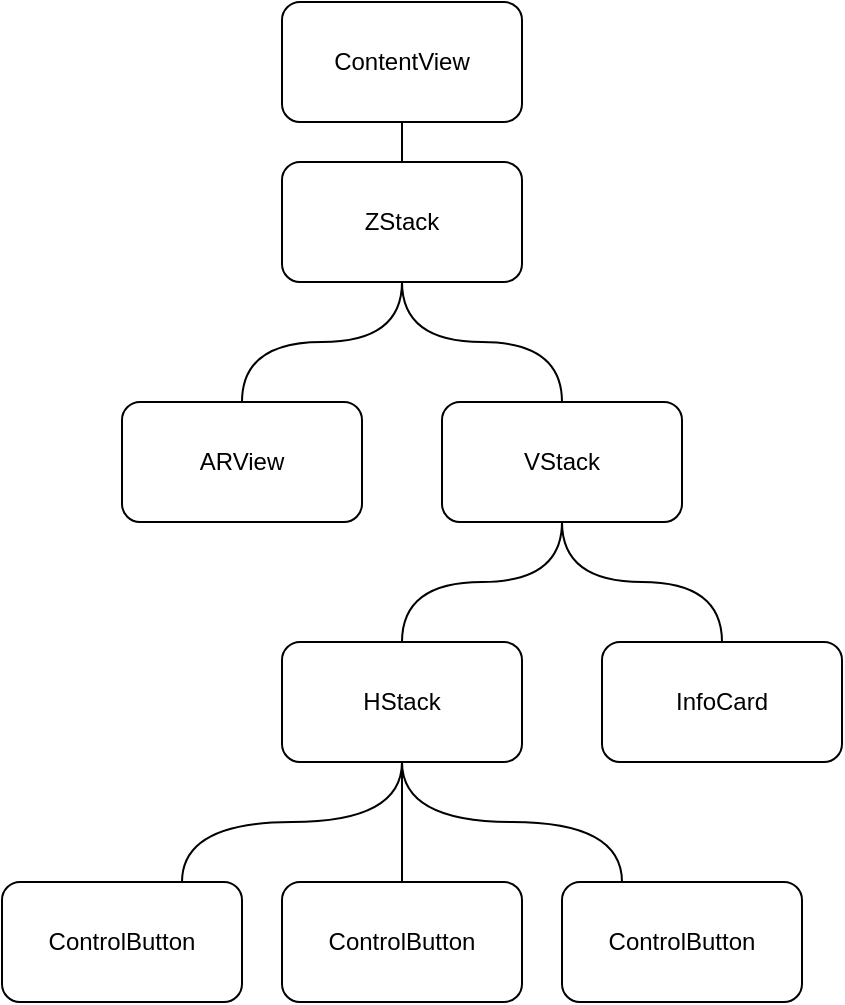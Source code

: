 <mxfile version="26.0.16">
  <diagram name="Seite-1" id="dEDuY9L8mdKCXcSAHP0k">
    <mxGraphModel dx="1366" dy="703" grid="1" gridSize="10" guides="1" tooltips="1" connect="1" arrows="1" fold="1" page="1" pageScale="1" pageWidth="827" pageHeight="1169" math="0" shadow="0">
      <root>
        <mxCell id="0" />
        <mxCell id="1" parent="0" />
        <mxCell id="odoZfuetOvr2bprtWyBz-7" value="ContentView" style="rounded=1;whiteSpace=wrap;html=1;" vertex="1" parent="1">
          <mxGeometry x="360" y="200" width="120" height="60" as="geometry" />
        </mxCell>
        <mxCell id="odoZfuetOvr2bprtWyBz-24" value="" style="edgeStyle=orthogonalEdgeStyle;rounded=0;orthogonalLoop=1;jettySize=auto;html=1;endArrow=none;startFill=0;" edge="1" parent="1" source="odoZfuetOvr2bprtWyBz-8" target="odoZfuetOvr2bprtWyBz-7">
          <mxGeometry relative="1" as="geometry" />
        </mxCell>
        <mxCell id="odoZfuetOvr2bprtWyBz-8" value="ZStack" style="rounded=1;whiteSpace=wrap;html=1;" vertex="1" parent="1">
          <mxGeometry x="360" y="280" width="120" height="60" as="geometry" />
        </mxCell>
        <mxCell id="odoZfuetOvr2bprtWyBz-23" style="edgeStyle=orthogonalEdgeStyle;rounded=0;orthogonalLoop=1;jettySize=auto;html=1;entryX=0.5;entryY=1;entryDx=0;entryDy=0;curved=1;endArrow=none;startFill=0;" edge="1" parent="1" source="odoZfuetOvr2bprtWyBz-9" target="odoZfuetOvr2bprtWyBz-8">
          <mxGeometry relative="1" as="geometry" />
        </mxCell>
        <mxCell id="odoZfuetOvr2bprtWyBz-9" value="ARView" style="rounded=1;whiteSpace=wrap;html=1;" vertex="1" parent="1">
          <mxGeometry x="280" y="400" width="120" height="60" as="geometry" />
        </mxCell>
        <mxCell id="odoZfuetOvr2bprtWyBz-22" style="edgeStyle=orthogonalEdgeStyle;rounded=0;orthogonalLoop=1;jettySize=auto;html=1;entryX=0.5;entryY=1;entryDx=0;entryDy=0;curved=1;endArrow=none;startFill=0;" edge="1" parent="1" source="odoZfuetOvr2bprtWyBz-10" target="odoZfuetOvr2bprtWyBz-8">
          <mxGeometry relative="1" as="geometry" />
        </mxCell>
        <mxCell id="odoZfuetOvr2bprtWyBz-10" value="VStack" style="rounded=1;whiteSpace=wrap;html=1;" vertex="1" parent="1">
          <mxGeometry x="440" y="400" width="120" height="60" as="geometry" />
        </mxCell>
        <mxCell id="odoZfuetOvr2bprtWyBz-21" style="edgeStyle=orthogonalEdgeStyle;rounded=0;orthogonalLoop=1;jettySize=auto;html=1;entryX=0.5;entryY=1;entryDx=0;entryDy=0;exitX=0.5;exitY=0;exitDx=0;exitDy=0;endArrow=none;startFill=0;curved=1;" edge="1" parent="1" source="odoZfuetOvr2bprtWyBz-11" target="odoZfuetOvr2bprtWyBz-10">
          <mxGeometry relative="1" as="geometry" />
        </mxCell>
        <mxCell id="odoZfuetOvr2bprtWyBz-11" value="InfoCard" style="rounded=1;whiteSpace=wrap;html=1;" vertex="1" parent="1">
          <mxGeometry x="520" y="520" width="120" height="60" as="geometry" />
        </mxCell>
        <mxCell id="odoZfuetOvr2bprtWyBz-20" style="edgeStyle=orthogonalEdgeStyle;rounded=0;orthogonalLoop=1;jettySize=auto;html=1;exitX=0.5;exitY=0;exitDx=0;exitDy=0;entryX=0.5;entryY=1;entryDx=0;entryDy=0;endArrow=none;startFill=0;curved=1;" edge="1" parent="1" source="odoZfuetOvr2bprtWyBz-12" target="odoZfuetOvr2bprtWyBz-10">
          <mxGeometry relative="1" as="geometry" />
        </mxCell>
        <mxCell id="odoZfuetOvr2bprtWyBz-12" value="HStack" style="rounded=1;whiteSpace=wrap;html=1;" vertex="1" parent="1">
          <mxGeometry x="360" y="520" width="120" height="60" as="geometry" />
        </mxCell>
        <mxCell id="odoZfuetOvr2bprtWyBz-16" style="edgeStyle=orthogonalEdgeStyle;rounded=0;orthogonalLoop=1;jettySize=auto;html=1;exitX=0.75;exitY=0;exitDx=0;exitDy=0;entryX=0.5;entryY=1;entryDx=0;entryDy=0;endArrow=none;startFill=0;curved=1;" edge="1" parent="1" source="odoZfuetOvr2bprtWyBz-13" target="odoZfuetOvr2bprtWyBz-12">
          <mxGeometry relative="1" as="geometry" />
        </mxCell>
        <mxCell id="odoZfuetOvr2bprtWyBz-13" value="ControlButton" style="rounded=1;whiteSpace=wrap;html=1;" vertex="1" parent="1">
          <mxGeometry x="220" y="640" width="120" height="60" as="geometry" />
        </mxCell>
        <mxCell id="odoZfuetOvr2bprtWyBz-17" value="" style="edgeStyle=orthogonalEdgeStyle;rounded=0;orthogonalLoop=1;jettySize=auto;html=1;endArrow=none;startFill=0;" edge="1" parent="1" source="odoZfuetOvr2bprtWyBz-14" target="odoZfuetOvr2bprtWyBz-12">
          <mxGeometry relative="1" as="geometry" />
        </mxCell>
        <mxCell id="odoZfuetOvr2bprtWyBz-14" value="ControlButton" style="rounded=1;whiteSpace=wrap;html=1;" vertex="1" parent="1">
          <mxGeometry x="360" y="640" width="120" height="60" as="geometry" />
        </mxCell>
        <mxCell id="odoZfuetOvr2bprtWyBz-18" style="edgeStyle=orthogonalEdgeStyle;rounded=0;orthogonalLoop=1;jettySize=auto;html=1;exitX=0.25;exitY=0;exitDx=0;exitDy=0;endArrow=none;startFill=0;curved=1;entryX=0.5;entryY=1;entryDx=0;entryDy=0;" edge="1" parent="1" source="odoZfuetOvr2bprtWyBz-15" target="odoZfuetOvr2bprtWyBz-12">
          <mxGeometry relative="1" as="geometry">
            <mxPoint x="440" y="590" as="targetPoint" />
          </mxGeometry>
        </mxCell>
        <mxCell id="odoZfuetOvr2bprtWyBz-15" value="ControlButton" style="rounded=1;whiteSpace=wrap;html=1;" vertex="1" parent="1">
          <mxGeometry x="500" y="640" width="120" height="60" as="geometry" />
        </mxCell>
      </root>
    </mxGraphModel>
  </diagram>
</mxfile>
